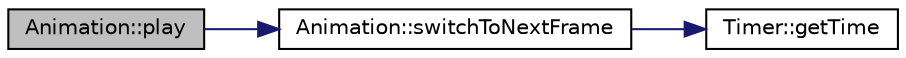 digraph "Animation::play"
{
  edge [fontname="Helvetica",fontsize="10",labelfontname="Helvetica",labelfontsize="10"];
  node [fontname="Helvetica",fontsize="10",shape=record];
  rankdir="LR";
  Node1 [label="Animation::play",height=0.2,width=0.4,color="black", fillcolor="grey75", style="filled", fontcolor="black"];
  Node1 -> Node2 [color="midnightblue",fontsize="10",style="solid",fontname="Helvetica"];
  Node2 [label="Animation::switchToNextFrame",height=0.2,width=0.4,color="black", fillcolor="white", style="filled",URL="$class_animation.html#aaee3c4db55fb03fa73e6a7e5ee5fb847"];
  Node2 -> Node3 [color="midnightblue",fontsize="10",style="solid",fontname="Helvetica"];
  Node3 [label="Timer::getTime",height=0.2,width=0.4,color="black", fillcolor="white", style="filled",URL="$class_timer.html#aea7fa59f4a21300c13dc3361f23677e7"];
}
